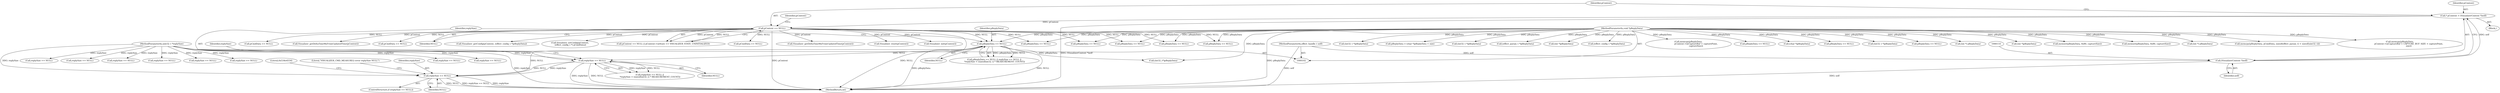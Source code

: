 digraph "0_Android_557bd7bfe6c4895faee09e46fc9b5304a956c8b7@pointer" {
"1000836" [label="(Call,replySize == NULL)"];
"1000824" [label="(Call,replySize == NULL)"];
"1000107" [label="(MethodParameterIn,uint32_t *replySize)"];
"1000820" [label="(Call,pReplyData == NULL)"];
"1000108" [label="(MethodParameterIn,void *pReplyData)"];
"1000119" [label="(Call,pContext == NULL)"];
"1000111" [label="(Call,* pContext = (VisualizerContext *)self)"];
"1000113" [label="(Call,(VisualizerContext *)self)"];
"1000103" [label="(MethodParameterIn,effect_handle_t self)"];
"1000556" [label="(Call,(int32_t *)pReplyData)"];
"1000108" [label="(MethodParameterIn,void *pReplyData)"];
"1000837" [label="(Identifier,replySize)"];
"1000826" [label="(Identifier,NULL)"];
"1000781" [label="(Call,pReplyData = (char *)pReplyData + size)"];
"1000226" [label="(Call,Visualizer_reset(pContext))"];
"1000845" [label="(Literal,0x534e4554)"];
"1000529" [label="(Call,(int32_t *)pReplyData)"];
"1000494" [label="(Call,pCmdData == NULL)"];
"1000109" [label="(Block,)"];
"1000111" [label="(Call,* pContext = (VisualizerContext *)self)"];
"1000835" [label="(ControlStructure,if (replySize == NULL))"];
"1000279" [label="(Call,replySize == NULL)"];
"1000515" [label="(Call,replySize == NULL)"];
"1000822" [label="(Identifier,NULL)"];
"1000368" [label="(Call,(effect_param_t *)pReplyData)"];
"1000267" [label="(Call,(int *)pReplyData)"];
"1000124" [label="(Identifier,pContext)"];
"1000219" [label="(Call,Visualizer_getConfig(pContext, (effect_config_t *)pReplyData))"];
"1000221" [label="(Call,(effect_config_t *)pReplyData)"];
"1000823" [label="(Call,replySize == NULL ||\n *replySize < (sizeof(int32_t) * MEASUREMENT_COUNT))"];
"1000232" [label="(Call,pReplyData == NULL)"];
"1000794" [label="(Call,memcpy(pReplyData,\n                       pContext->mCaptureBuf + capturePoint,\n                       captureSize))"];
"1000333" [label="(Call,pReplyData == NULL)"];
"1000120" [label="(Identifier,pContext)"];
"1000115" [label="(Identifier,self)"];
"1000194" [label="(Call,Visualizer_setConfig(pContext,\n (effect_config_t *) pCmdData))"];
"1000275" [label="(Call,pReplyData == NULL)"];
"1000649" [label="(Call,pReplyData == NULL)"];
"1000119" [label="(Call,pContext == NULL)"];
"1000236" [label="(Call,replySize == NULL)"];
"1000784" [label="(Call,(char *)pReplyData)"];
"1000207" [label="(Call,replySize == NULL)"];
"1000141" [label="(Call,replySize == NULL)"];
"1000836" [label="(Call,replySize == NULL)"];
"1000511" [label="(Call,pReplyData == NULL)"];
"1000829" [label="(Identifier,replySize)"];
"1000629" [label="(Call,(int32_t *)pReplyData)"];
"1000118" [label="(Call,pContext == NULL || pContext->mState == VISUALIZER_STATE_UNINITIALIZED)"];
"1000173" [label="(Call,pReplyData == NULL)"];
"1000191" [label="(Call,(int *) pReplyData)"];
"1000319" [label="(Call,pCmdData == NULL)"];
"1000865" [label="(Call,Visualizer_getDeltaTimeMsFromUpdatedTime(pContext))"];
"1000838" [label="(Identifier,NULL)"];
"1000821" [label="(Identifier,pReplyData)"];
"1000137" [label="(Call,pReplyData == NULL)"];
"1000819" [label="(Call,pReplyData == NULL || replySize == NULL ||\n *replySize < (sizeof(int32_t) * MEASUREMENT_COUNT))"];
"1000112" [label="(Identifier,pContext)"];
"1000825" [label="(Identifier,replySize)"];
"1000113" [label="(Call,(VisualizerContext *)self)"];
"1000824" [label="(Call,replySize == NULL)"];
"1001060" [label="(MethodReturn,int)"];
"1000310" [label="(Call,(int *)pReplyData)"];
"1000990" [label="(Call,(int32_t*)pReplyData)"];
"1000158" [label="(Call,Visualizer_init(pContext))"];
"1000107" [label="(MethodParameterIn,uint32_t *replySize)"];
"1000337" [label="(Call,replySize == NULL)"];
"1000203" [label="(Call,pReplyData == NULL)"];
"1000177" [label="(Call,replySize == NULL)"];
"1000674" [label="(Call,Visualizer_getDeltaTimeMsFromUpdatedTime(pContext))"];
"1000811" [label="(Call,memset(pReplyData, 0x80, captureSize))"];
"1000706" [label="(Call,memset(pReplyData, 0x80, captureSize))"];
"1000155" [label="(Call,(int *) pReplyData)"];
"1000357" [label="(Call,memcpy(pReplyData, pCmdData, sizeof(effect_param_t) + sizeof(uint32_t)))"];
"1000771" [label="(Call,memcpy(pReplyData,\n                           pContext->mCaptureBuf + CAPTURE_BUF_SIZE + capturePoint,\n                           size))"];
"1000164" [label="(Call,pCmdData == NULL)"];
"1000841" [label="(Literal,\"VISUALIZER_CMD_MEASURE() error replySize NULL\")"];
"1000103" [label="(MethodParameterIn,effect_handle_t self)"];
"1000653" [label="(Call,replySize == NULL)"];
"1000820" [label="(Call,pReplyData == NULL)"];
"1000121" [label="(Identifier,NULL)"];
"1000836" -> "1000835"  [label="AST: "];
"1000836" -> "1000838"  [label="CFG: "];
"1000837" -> "1000836"  [label="AST: "];
"1000838" -> "1000836"  [label="AST: "];
"1000841" -> "1000836"  [label="CFG: "];
"1000845" -> "1000836"  [label="CFG: "];
"1000836" -> "1001060"  [label="DDG: NULL"];
"1000836" -> "1001060"  [label="DDG: replySize == NULL"];
"1000836" -> "1001060"  [label="DDG: replySize"];
"1000824" -> "1000836"  [label="DDG: replySize"];
"1000824" -> "1000836"  [label="DDG: NULL"];
"1000107" -> "1000836"  [label="DDG: replySize"];
"1000820" -> "1000836"  [label="DDG: NULL"];
"1000824" -> "1000823"  [label="AST: "];
"1000824" -> "1000826"  [label="CFG: "];
"1000825" -> "1000824"  [label="AST: "];
"1000826" -> "1000824"  [label="AST: "];
"1000829" -> "1000824"  [label="CFG: "];
"1000823" -> "1000824"  [label="CFG: "];
"1000824" -> "1001060"  [label="DDG: NULL"];
"1000824" -> "1001060"  [label="DDG: replySize"];
"1000824" -> "1000823"  [label="DDG: replySize"];
"1000824" -> "1000823"  [label="DDG: NULL"];
"1000107" -> "1000824"  [label="DDG: replySize"];
"1000820" -> "1000824"  [label="DDG: NULL"];
"1000107" -> "1000102"  [label="AST: "];
"1000107" -> "1001060"  [label="DDG: replySize"];
"1000107" -> "1000141"  [label="DDG: replySize"];
"1000107" -> "1000177"  [label="DDG: replySize"];
"1000107" -> "1000207"  [label="DDG: replySize"];
"1000107" -> "1000236"  [label="DDG: replySize"];
"1000107" -> "1000279"  [label="DDG: replySize"];
"1000107" -> "1000337"  [label="DDG: replySize"];
"1000107" -> "1000515"  [label="DDG: replySize"];
"1000107" -> "1000653"  [label="DDG: replySize"];
"1000820" -> "1000819"  [label="AST: "];
"1000820" -> "1000822"  [label="CFG: "];
"1000821" -> "1000820"  [label="AST: "];
"1000822" -> "1000820"  [label="AST: "];
"1000825" -> "1000820"  [label="CFG: "];
"1000819" -> "1000820"  [label="CFG: "];
"1000820" -> "1001060"  [label="DDG: NULL"];
"1000820" -> "1001060"  [label="DDG: pReplyData"];
"1000820" -> "1000819"  [label="DDG: pReplyData"];
"1000820" -> "1000819"  [label="DDG: NULL"];
"1000108" -> "1000820"  [label="DDG: pReplyData"];
"1000119" -> "1000820"  [label="DDG: NULL"];
"1000820" -> "1000990"  [label="DDG: pReplyData"];
"1000108" -> "1000102"  [label="AST: "];
"1000108" -> "1001060"  [label="DDG: pReplyData"];
"1000108" -> "1000137"  [label="DDG: pReplyData"];
"1000108" -> "1000155"  [label="DDG: pReplyData"];
"1000108" -> "1000173"  [label="DDG: pReplyData"];
"1000108" -> "1000191"  [label="DDG: pReplyData"];
"1000108" -> "1000203"  [label="DDG: pReplyData"];
"1000108" -> "1000221"  [label="DDG: pReplyData"];
"1000108" -> "1000232"  [label="DDG: pReplyData"];
"1000108" -> "1000267"  [label="DDG: pReplyData"];
"1000108" -> "1000275"  [label="DDG: pReplyData"];
"1000108" -> "1000310"  [label="DDG: pReplyData"];
"1000108" -> "1000333"  [label="DDG: pReplyData"];
"1000108" -> "1000357"  [label="DDG: pReplyData"];
"1000108" -> "1000368"  [label="DDG: pReplyData"];
"1000108" -> "1000511"  [label="DDG: pReplyData"];
"1000108" -> "1000529"  [label="DDG: pReplyData"];
"1000108" -> "1000556"  [label="DDG: pReplyData"];
"1000108" -> "1000629"  [label="DDG: pReplyData"];
"1000108" -> "1000649"  [label="DDG: pReplyData"];
"1000108" -> "1000706"  [label="DDG: pReplyData"];
"1000108" -> "1000771"  [label="DDG: pReplyData"];
"1000108" -> "1000781"  [label="DDG: pReplyData"];
"1000108" -> "1000784"  [label="DDG: pReplyData"];
"1000108" -> "1000794"  [label="DDG: pReplyData"];
"1000108" -> "1000811"  [label="DDG: pReplyData"];
"1000108" -> "1000990"  [label="DDG: pReplyData"];
"1000119" -> "1000118"  [label="AST: "];
"1000119" -> "1000121"  [label="CFG: "];
"1000120" -> "1000119"  [label="AST: "];
"1000121" -> "1000119"  [label="AST: "];
"1000124" -> "1000119"  [label="CFG: "];
"1000118" -> "1000119"  [label="CFG: "];
"1000119" -> "1001060"  [label="DDG: NULL"];
"1000119" -> "1001060"  [label="DDG: pContext"];
"1000119" -> "1000118"  [label="DDG: pContext"];
"1000119" -> "1000118"  [label="DDG: NULL"];
"1000111" -> "1000119"  [label="DDG: pContext"];
"1000119" -> "1000137"  [label="DDG: NULL"];
"1000119" -> "1000158"  [label="DDG: pContext"];
"1000119" -> "1000164"  [label="DDG: NULL"];
"1000119" -> "1000194"  [label="DDG: pContext"];
"1000119" -> "1000203"  [label="DDG: NULL"];
"1000119" -> "1000219"  [label="DDG: pContext"];
"1000119" -> "1000226"  [label="DDG: pContext"];
"1000119" -> "1000232"  [label="DDG: NULL"];
"1000119" -> "1000275"  [label="DDG: NULL"];
"1000119" -> "1000319"  [label="DDG: NULL"];
"1000119" -> "1000494"  [label="DDG: NULL"];
"1000119" -> "1000649"  [label="DDG: NULL"];
"1000119" -> "1000674"  [label="DDG: pContext"];
"1000119" -> "1000865"  [label="DDG: pContext"];
"1000111" -> "1000109"  [label="AST: "];
"1000111" -> "1000113"  [label="CFG: "];
"1000112" -> "1000111"  [label="AST: "];
"1000113" -> "1000111"  [label="AST: "];
"1000120" -> "1000111"  [label="CFG: "];
"1000111" -> "1001060"  [label="DDG: (VisualizerContext *)self"];
"1000113" -> "1000111"  [label="DDG: self"];
"1000113" -> "1000115"  [label="CFG: "];
"1000114" -> "1000113"  [label="AST: "];
"1000115" -> "1000113"  [label="AST: "];
"1000113" -> "1001060"  [label="DDG: self"];
"1000103" -> "1000113"  [label="DDG: self"];
"1000103" -> "1000102"  [label="AST: "];
"1000103" -> "1001060"  [label="DDG: self"];
}
